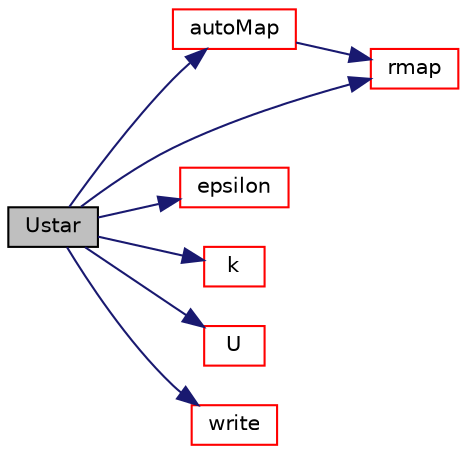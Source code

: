 digraph "Ustar"
{
  bgcolor="transparent";
  edge [fontname="Helvetica",fontsize="10",labelfontname="Helvetica",labelfontsize="10"];
  node [fontname="Helvetica",fontsize="10",shape=record];
  rankdir="LR";
  Node1 [label="Ustar",height=0.2,width=0.4,color="black", fillcolor="grey75", style="filled", fontcolor="black"];
  Node1 -> Node2 [color="midnightblue",fontsize="10",style="solid",fontname="Helvetica"];
  Node2 [label="autoMap",height=0.2,width=0.4,color="red",URL="$a00073.html#a0ab0c43ce90d756c88dd81e3d0a9eef5",tooltip="Map (and resize as needed) from self given a mapping object. "];
  Node2 -> Node3 [color="midnightblue",fontsize="10",style="solid",fontname="Helvetica"];
  Node3 [label="rmap",height=0.2,width=0.4,color="red",URL="$a00073.html#a670094b08fb7f2e53678b72397f942f3",tooltip="Reverse map the given fvPatchField onto this fvPatchField. "];
  Node1 -> Node4 [color="midnightblue",fontsize="10",style="solid",fontname="Helvetica"];
  Node4 [label="epsilon",height=0.2,width=0.4,color="red",URL="$a00073.html#acadc9b68d185c8d2582badccf034cb8a",tooltip="Return the turbulent dissipation rate distribution for the ATM. "];
  Node1 -> Node5 [color="midnightblue",fontsize="10",style="solid",fontname="Helvetica"];
  Node5 [label="k",height=0.2,width=0.4,color="red",URL="$a00073.html#adf6d0fb50ec5b920bfa8a7ca7b710182",tooltip="Return the turbulent kinetic energy distribution for the ATM. "];
  Node1 -> Node3 [color="midnightblue",fontsize="10",style="solid",fontname="Helvetica"];
  Node1 -> Node6 [color="midnightblue",fontsize="10",style="solid",fontname="Helvetica"];
  Node6 [label="U",height=0.2,width=0.4,color="red",URL="$a00073.html#a7568483596148be78533dd1c43508bb6",tooltip="Return the velocity distribution for the ATM. "];
  Node1 -> Node7 [color="midnightblue",fontsize="10",style="solid",fontname="Helvetica"];
  Node7 [label="write",height=0.2,width=0.4,color="red",URL="$a00073.html#a0941061ad5a26be83b4107d05750ace6",tooltip="Write. "];
}
